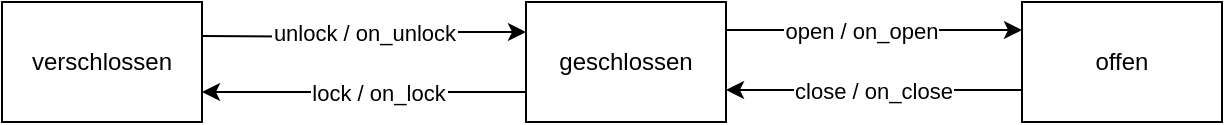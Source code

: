<mxfile>
    <diagram name="State Diagram" id="0">
        <mxGraphModel dx="654" dy="496" grid="1" gridSize="10" guides="1" tooltips="1" connect="1" arrows="1" fold="1" page="1" pageScale="1" pageWidth="827" pageHeight="1169" math="0" shadow="0">
            <root>
                <mxCell id="0"/>
                <mxCell id="1" parent="0" type="layer"/>
                <mxCell id="geschlossen" value="geschlossen" style="rounded=0;whiteSpace=wrap;html=1;" parent="1" vertex="1">
                    <mxGeometry x="312" y="210" width="100" height="60" as="geometry"/>
                </mxCell>
                <mxCell id="offen" value="offen" style="rounded=0;whiteSpace=wrap;html=1;" parent="1" vertex="1">
                    <mxGeometry x="560" y="210" width="100" height="60" as="geometry"/>
                </mxCell>
                <mxCell id="geschlossen_to_offen" value="open / on_open" style="edgeStyle=orthogonalEdgeStyle;rounded=0;orthogonalLoop=1;exitX=1;exitY=0.75;exitDx=0;exitDy=0;" parent="1" edge="1">
                    <mxGeometry x="-0.081" relative="1" as="geometry">
                        <mxPoint x="412" y="224.0" as="sourcePoint"/>
                        <mxPoint x="560" y="224.0" as="targetPoint"/>
                        <Array as="points">
                            <mxPoint x="560" y="224"/>
                        </Array>
                        <mxPoint as="offset"/>
                    </mxGeometry>
                </mxCell>
                <mxCell id="offen_to_geschlossen" value="close / on_close" style="edgeStyle=orthogonalEdgeStyle;rounded=0;orthogonalLoop=1;entryX=1;entryY=0.25;entryDx=0;entryDy=0;exitX=0;exitY=0.25;exitDx=0;exitDy=0;" parent="1" edge="1">
                    <mxGeometry relative="1" as="geometry">
                        <mxPoint x="560" y="254.0" as="sourcePoint"/>
                        <mxPoint x="412" y="254.0" as="targetPoint"/>
                        <Array as="points">
                            <mxPoint x="540" y="254"/>
                            <mxPoint x="540" y="254"/>
                        </Array>
                        <mxPoint as="offset"/>
                    </mxGeometry>
                </mxCell>
                <mxCell id="verschlossen" value="verschlossen" style="rounded=0;whiteSpace=wrap;html=1;" parent="1" vertex="1">
                    <mxGeometry x="50" y="210" width="100" height="60" as="geometry"/>
                </mxCell>
                <mxCell id="geschlossen_to_verschlossen" value="lock / on_lock" style="edgeStyle=orthogonalEdgeStyle;rounded=0;orthogonalLoop=1;entryX=1;entryY=0.75;entryDx=0;entryDy=0;exitX=0;exitY=0.75;exitDx=0;exitDy=0;" parent="1" source="geschlossen" target="verschlossen" edge="1">
                    <mxGeometry x="-0.091" relative="1" as="geometry">
                        <mxPoint x="310" y="210" as="sourcePoint"/>
                        <Array as="points">
                            <mxPoint x="230" y="255"/>
                            <mxPoint x="230" y="255"/>
                        </Array>
                        <mxPoint as="offset"/>
                    </mxGeometry>
                </mxCell>
                <mxCell id="verschlossen_to_geschlossen" value="unlock / on_unlock" style="edgeStyle=orthogonalEdgeStyle;rounded=0;orthogonalLoop=1;exitX=1;exitY=0.25;exitDx=0;exitDy=0;entryX=0;entryY=0.25;entryDx=0;entryDy=0;" parent="1" target="geschlossen" edge="1">
                    <mxGeometry x="0.012" y="-1" relative="1" as="geometry">
                        <mxPoint x="150" y="227" as="sourcePoint"/>
                        <mxPoint x="260" y="227" as="targetPoint"/>
                        <mxPoint x="-1" y="-1" as="offset"/>
                    </mxGeometry>
                </mxCell>
            </root>
        </mxGraphModel>
    </diagram>
</mxfile>